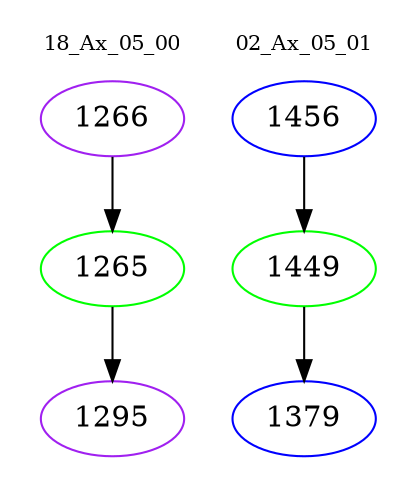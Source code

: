 digraph{
subgraph cluster_0 {
color = white
label = "18_Ax_05_00";
fontsize=10;
T0_1266 [label="1266", color="purple"]
T0_1266 -> T0_1265 [color="black"]
T0_1265 [label="1265", color="green"]
T0_1265 -> T0_1295 [color="black"]
T0_1295 [label="1295", color="purple"]
}
subgraph cluster_1 {
color = white
label = "02_Ax_05_01";
fontsize=10;
T1_1456 [label="1456", color="blue"]
T1_1456 -> T1_1449 [color="black"]
T1_1449 [label="1449", color="green"]
T1_1449 -> T1_1379 [color="black"]
T1_1379 [label="1379", color="blue"]
}
}
